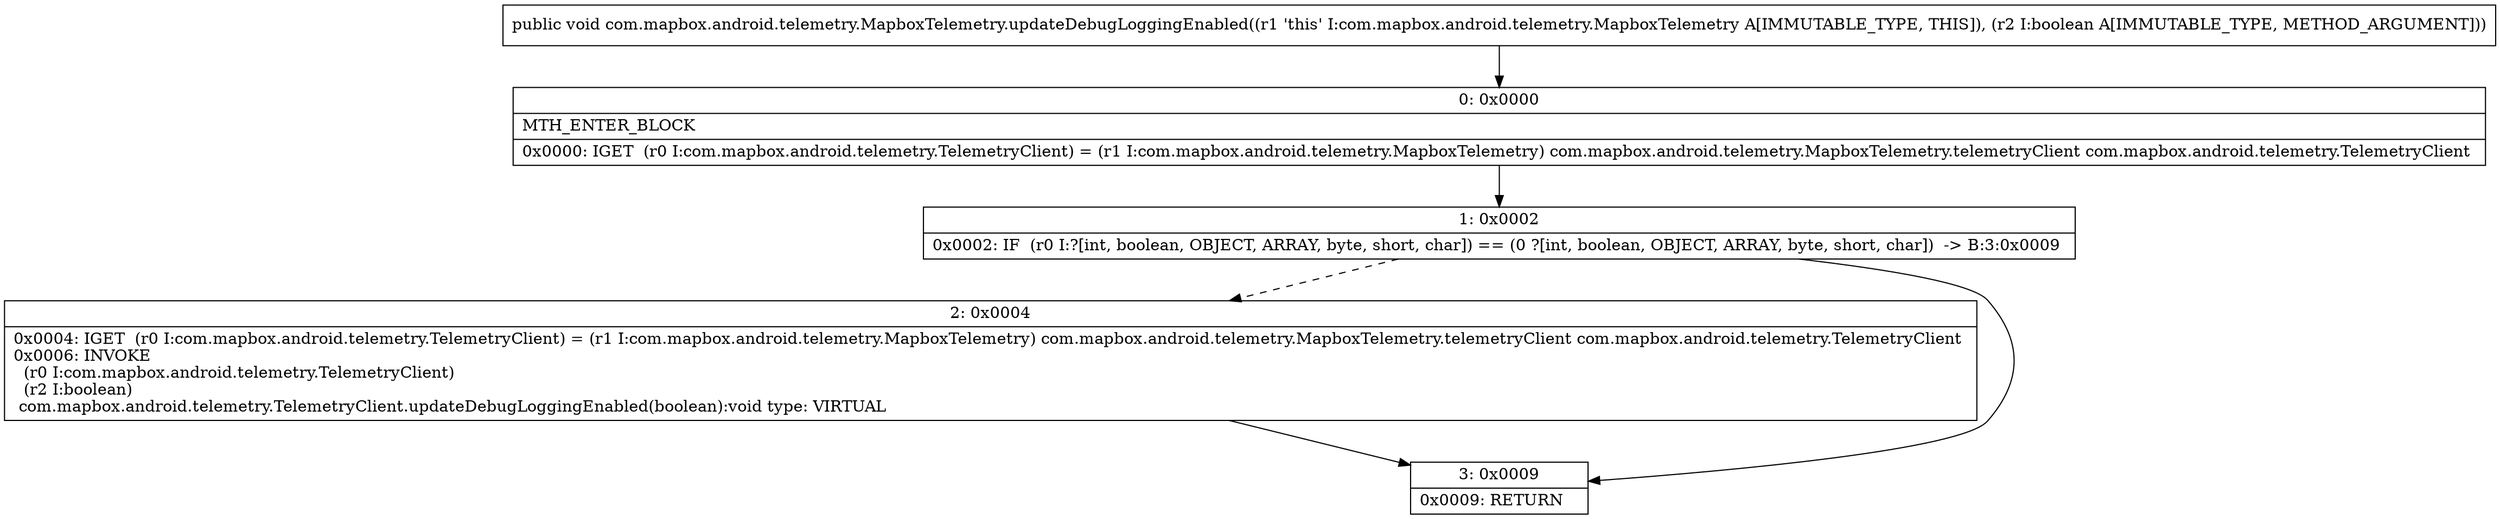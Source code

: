 digraph "CFG forcom.mapbox.android.telemetry.MapboxTelemetry.updateDebugLoggingEnabled(Z)V" {
Node_0 [shape=record,label="{0\:\ 0x0000|MTH_ENTER_BLOCK\l|0x0000: IGET  (r0 I:com.mapbox.android.telemetry.TelemetryClient) = (r1 I:com.mapbox.android.telemetry.MapboxTelemetry) com.mapbox.android.telemetry.MapboxTelemetry.telemetryClient com.mapbox.android.telemetry.TelemetryClient \l}"];
Node_1 [shape=record,label="{1\:\ 0x0002|0x0002: IF  (r0 I:?[int, boolean, OBJECT, ARRAY, byte, short, char]) == (0 ?[int, boolean, OBJECT, ARRAY, byte, short, char])  \-\> B:3:0x0009 \l}"];
Node_2 [shape=record,label="{2\:\ 0x0004|0x0004: IGET  (r0 I:com.mapbox.android.telemetry.TelemetryClient) = (r1 I:com.mapbox.android.telemetry.MapboxTelemetry) com.mapbox.android.telemetry.MapboxTelemetry.telemetryClient com.mapbox.android.telemetry.TelemetryClient \l0x0006: INVOKE  \l  (r0 I:com.mapbox.android.telemetry.TelemetryClient)\l  (r2 I:boolean)\l com.mapbox.android.telemetry.TelemetryClient.updateDebugLoggingEnabled(boolean):void type: VIRTUAL \l}"];
Node_3 [shape=record,label="{3\:\ 0x0009|0x0009: RETURN   \l}"];
MethodNode[shape=record,label="{public void com.mapbox.android.telemetry.MapboxTelemetry.updateDebugLoggingEnabled((r1 'this' I:com.mapbox.android.telemetry.MapboxTelemetry A[IMMUTABLE_TYPE, THIS]), (r2 I:boolean A[IMMUTABLE_TYPE, METHOD_ARGUMENT])) }"];
MethodNode -> Node_0;
Node_0 -> Node_1;
Node_1 -> Node_2[style=dashed];
Node_1 -> Node_3;
Node_2 -> Node_3;
}

